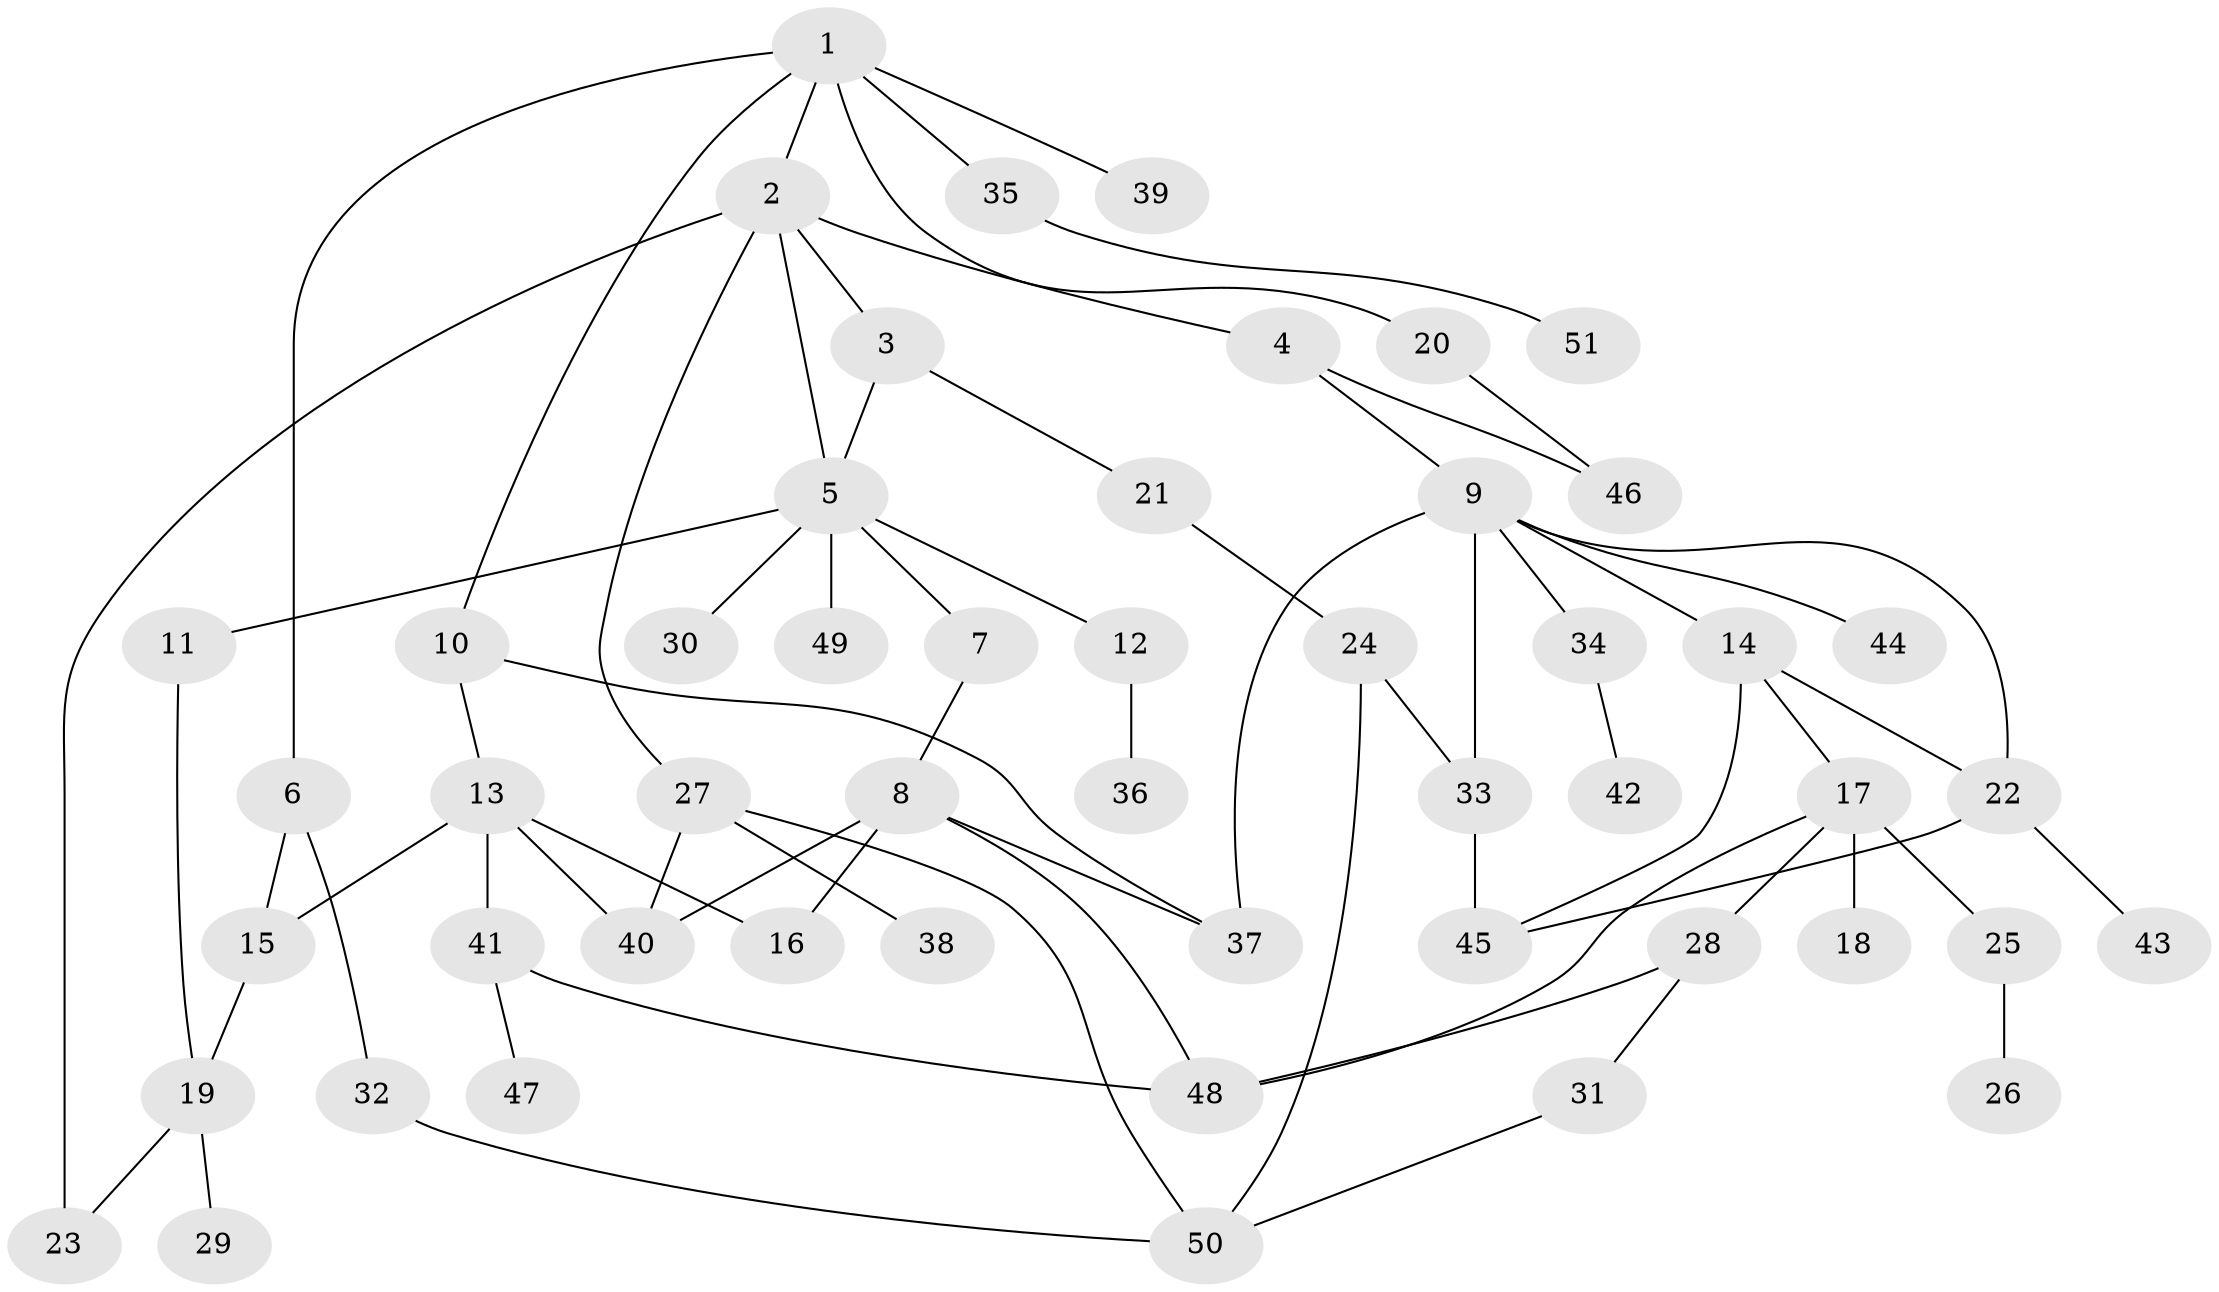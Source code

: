 // Generated by graph-tools (version 1.1) at 2025/34/03/09/25 02:34:15]
// undirected, 51 vertices, 70 edges
graph export_dot {
graph [start="1"]
  node [color=gray90,style=filled];
  1;
  2;
  3;
  4;
  5;
  6;
  7;
  8;
  9;
  10;
  11;
  12;
  13;
  14;
  15;
  16;
  17;
  18;
  19;
  20;
  21;
  22;
  23;
  24;
  25;
  26;
  27;
  28;
  29;
  30;
  31;
  32;
  33;
  34;
  35;
  36;
  37;
  38;
  39;
  40;
  41;
  42;
  43;
  44;
  45;
  46;
  47;
  48;
  49;
  50;
  51;
  1 -- 2;
  1 -- 6;
  1 -- 10;
  1 -- 20;
  1 -- 35;
  1 -- 39;
  2 -- 3;
  2 -- 4;
  2 -- 27;
  2 -- 23;
  2 -- 5;
  3 -- 5;
  3 -- 21;
  4 -- 9;
  4 -- 46;
  5 -- 7;
  5 -- 11;
  5 -- 12;
  5 -- 30;
  5 -- 49;
  6 -- 15;
  6 -- 32;
  7 -- 8;
  8 -- 40;
  8 -- 37;
  8 -- 16;
  8 -- 48;
  9 -- 14;
  9 -- 22;
  9 -- 34;
  9 -- 44;
  9 -- 33;
  9 -- 37;
  10 -- 13;
  10 -- 37;
  11 -- 19;
  12 -- 36;
  13 -- 16;
  13 -- 41;
  13 -- 15;
  13 -- 40;
  14 -- 17;
  14 -- 22;
  14 -- 45;
  15 -- 19;
  17 -- 18;
  17 -- 25;
  17 -- 28;
  17 -- 48;
  19 -- 23;
  19 -- 29;
  20 -- 46;
  21 -- 24;
  22 -- 43;
  22 -- 45;
  24 -- 33;
  24 -- 50;
  25 -- 26;
  27 -- 38;
  27 -- 40;
  27 -- 50;
  28 -- 31;
  28 -- 48;
  31 -- 50;
  32 -- 50;
  33 -- 45;
  34 -- 42;
  35 -- 51;
  41 -- 47;
  41 -- 48;
}
